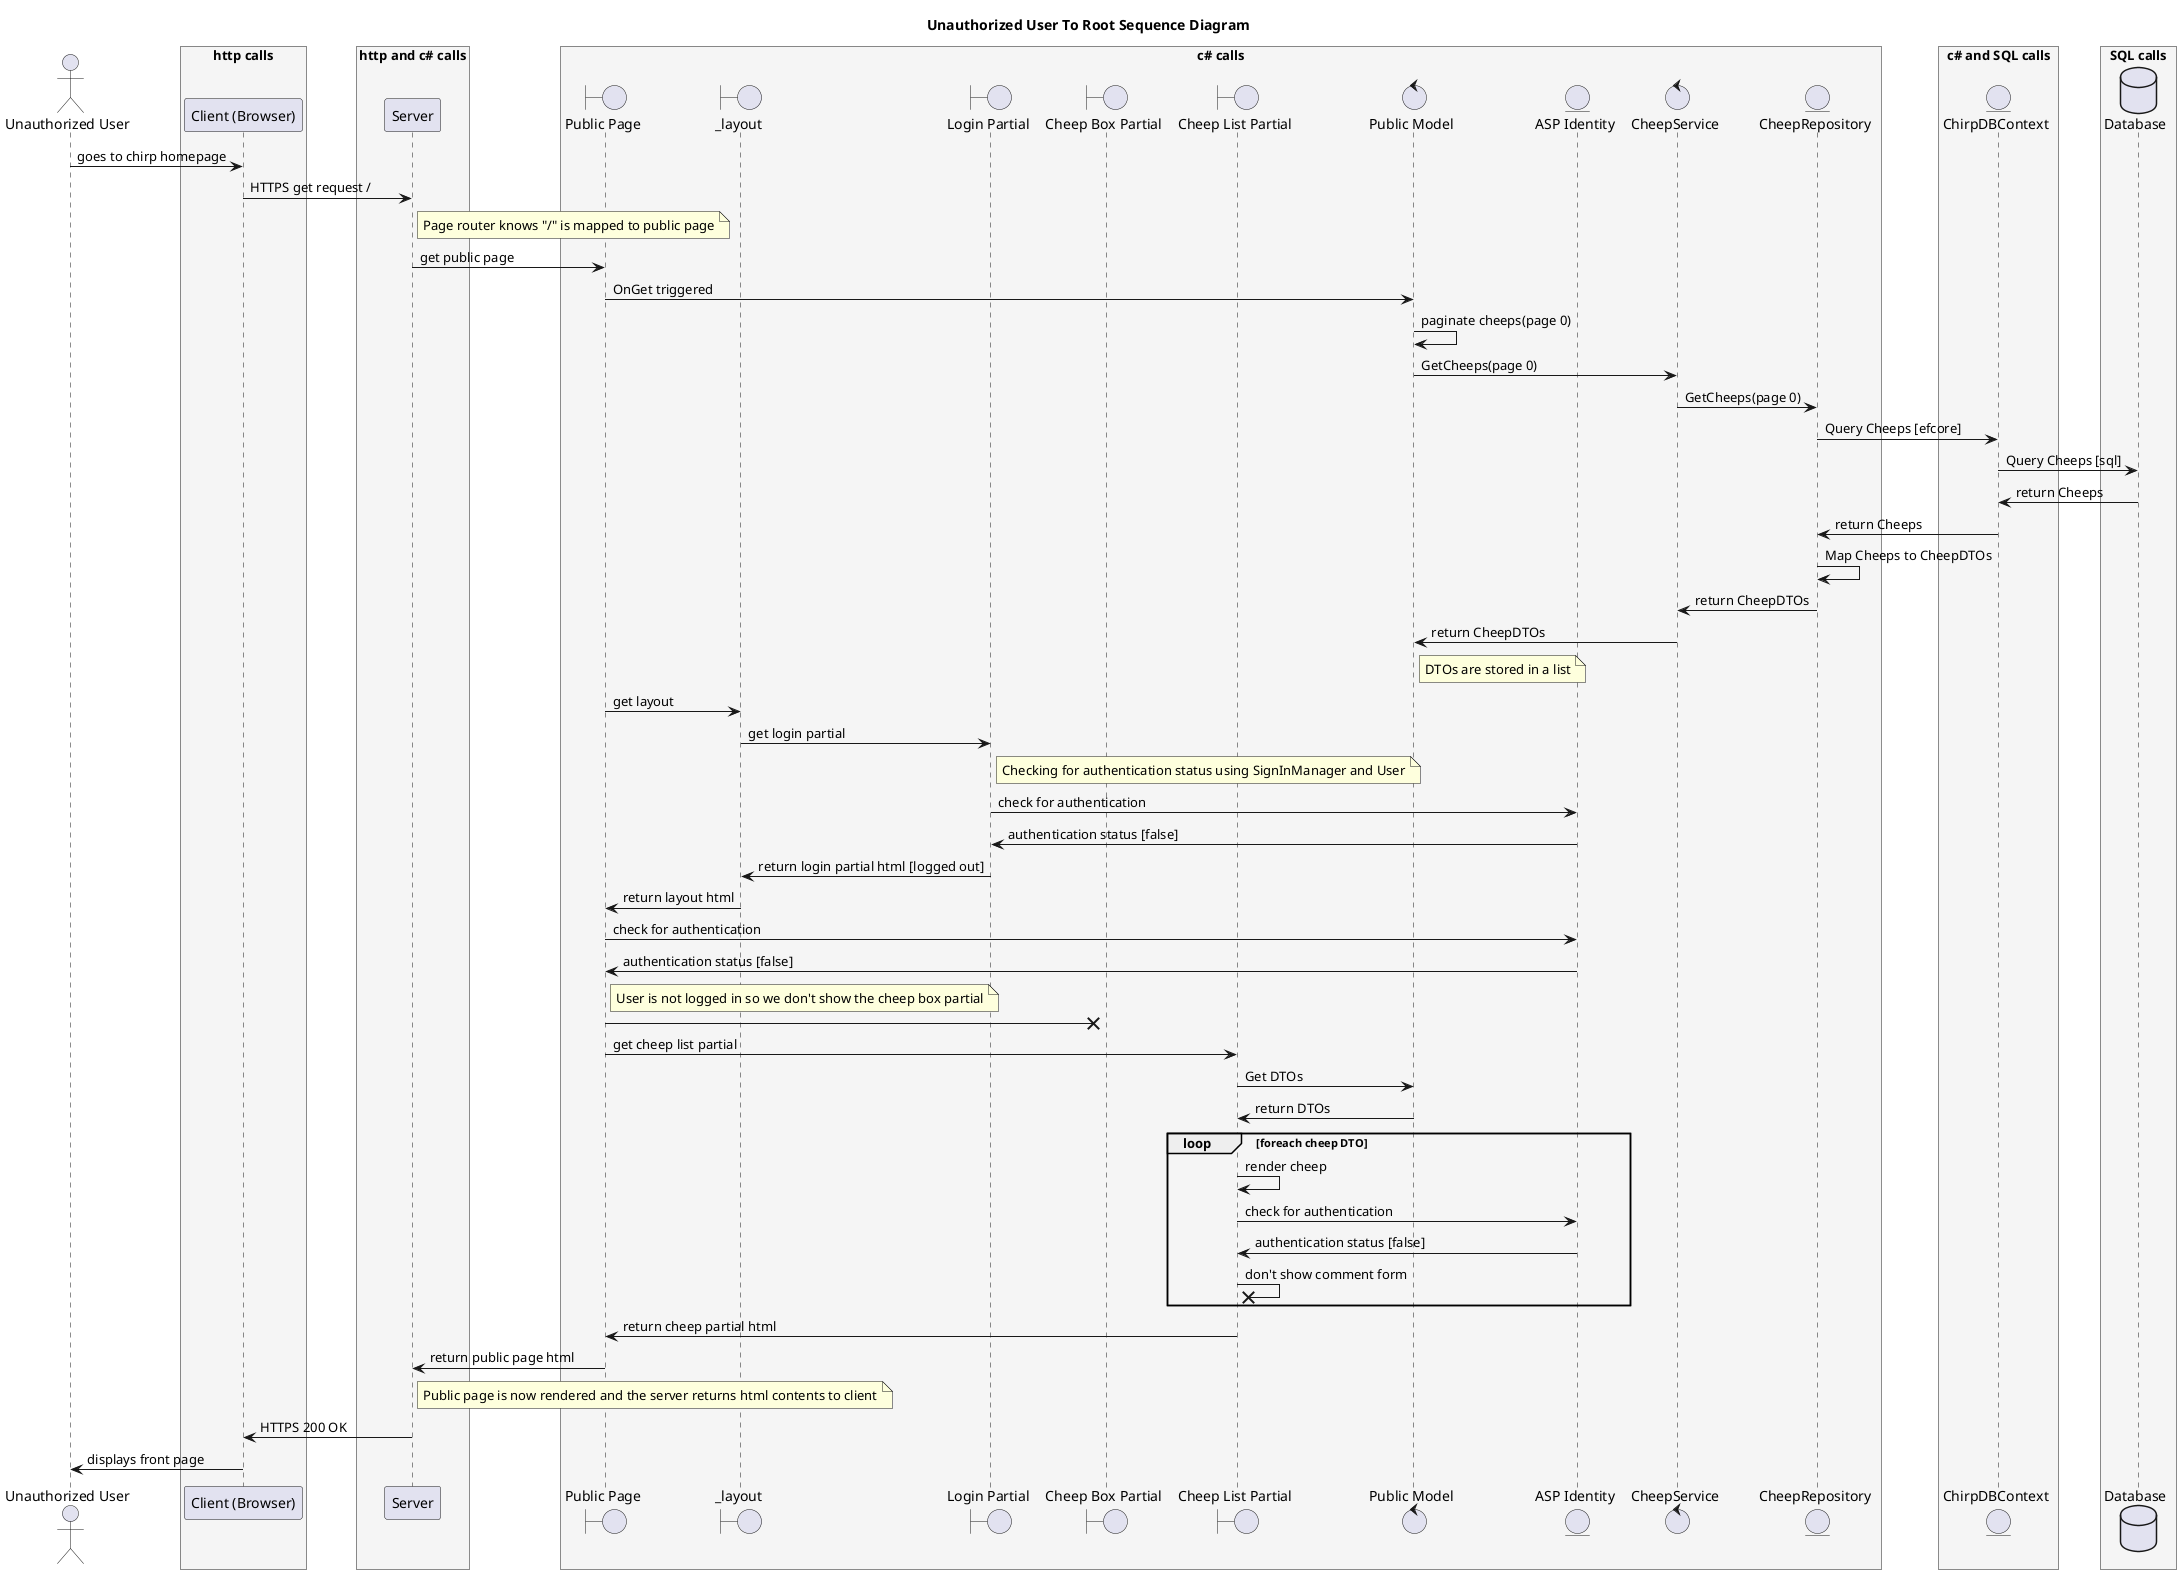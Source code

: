 @startuml

title Unauthorized User To Root Sequence Diagram 

actor       "Unauthorized User"  as usr
box         "http calls"         #WhiteSmoke
participant "Client (Browser)"   as client
end box
box         "http and c# calls"  #WhiteSmoke
participant Server               as server
end box
box         "c# calls"           #WhiteSmoke
Boundary    "Public Page"        as public
Boundary    "_layout"            as layout
Boundary    "Login Partial"      as login
Boundary    "Cheep Box Partial"  as box
Boundary    "Cheep List Partial" as cheeps
Control     "Public Model"       as mod
entity      "ASP Identity"       as asp
Control     "CheepService"       as CS
entity      "CheepRepository"    as CR
end box
box         "c# and SQL calls"   #WhiteSmoke
entity      "ChirpDBContext"     as CDB
end box
box         "SQL calls"          #WhiteSmoke
database    Database             as DB
end box

usr -> client : goes to chirp homepage
client -> server : HTTPS get request /
note right of server : Page router knows "/" is mapped to public page
server -> public : get public page
public -> mod : OnGet triggered
mod -> mod : paginate cheeps(page 0)
mod -> CS : GetCheeps(page 0)
CS -> CR : GetCheeps(page 0)
CR -> CDB : Query Cheeps [efcore]
CDB -> DB : Query Cheeps [sql]
DB -> CDB : return Cheeps
CDB -> CR : return Cheeps
CR -> CR : Map Cheeps to CheepDTOs
CR -> CS : return CheepDTOs
CS -> mod : return CheepDTOs
note right of mod : DTOs are stored in a list

public -> layout : get layout
layout -> login : get login partial
note right of login : Checking for authentication status using SignInManager and User
login -> asp : check for authentication
asp -> login : authentication status [false]
login -> layout : return login partial html [logged out]
layout -> public : return layout html

public -> asp : check for authentication
asp -> public : authentication status [false]
note right of public : User is not logged in so we don't show the cheep box partial
public ->X box 

public -> cheeps : get cheep list partial
cheeps -> mod : Get DTOs
mod -> cheeps : return DTOs
loop foreach cheep DTO
    cheeps -> cheeps : render cheep
    cheeps -> asp : check for authentication
    asp -> cheeps : authentication status [false]
    cheeps ->X cheeps : don't show comment form
end

cheeps -> public : return cheep partial html

public -> server : return public page html
note right of server : Public page is now rendered and the server returns html contents to client
server -> client : HTTPS 200 OK
client -> usr : displays front page



@enduml
